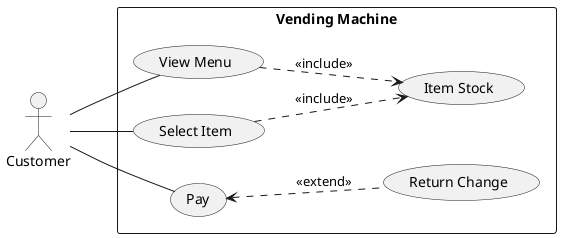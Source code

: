 @startuml Vending Machine Use Case Diagram
left to right direction

:Customer:

rectangle "Vending Machine" {
  :Customer: -- (View Menu)
  (View Menu) ..> (Item Stock) : <<include>>
  :Customer: -- (Select Item)
  (Select Item) ..> (Item Stock) : <<include>>
  :Customer: -- (Pay)
  (Pay) <.. (Return Change) : <<extend>>
}

@enduml